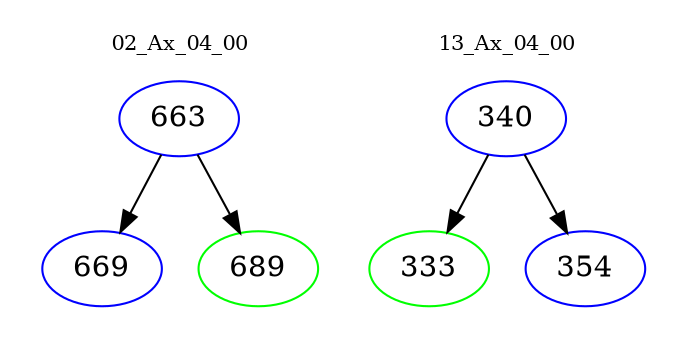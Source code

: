 digraph{
subgraph cluster_0 {
color = white
label = "02_Ax_04_00";
fontsize=10;
T0_663 [label="663", color="blue"]
T0_663 -> T0_669 [color="black"]
T0_669 [label="669", color="blue"]
T0_663 -> T0_689 [color="black"]
T0_689 [label="689", color="green"]
}
subgraph cluster_1 {
color = white
label = "13_Ax_04_00";
fontsize=10;
T1_340 [label="340", color="blue"]
T1_340 -> T1_333 [color="black"]
T1_333 [label="333", color="green"]
T1_340 -> T1_354 [color="black"]
T1_354 [label="354", color="blue"]
}
}
